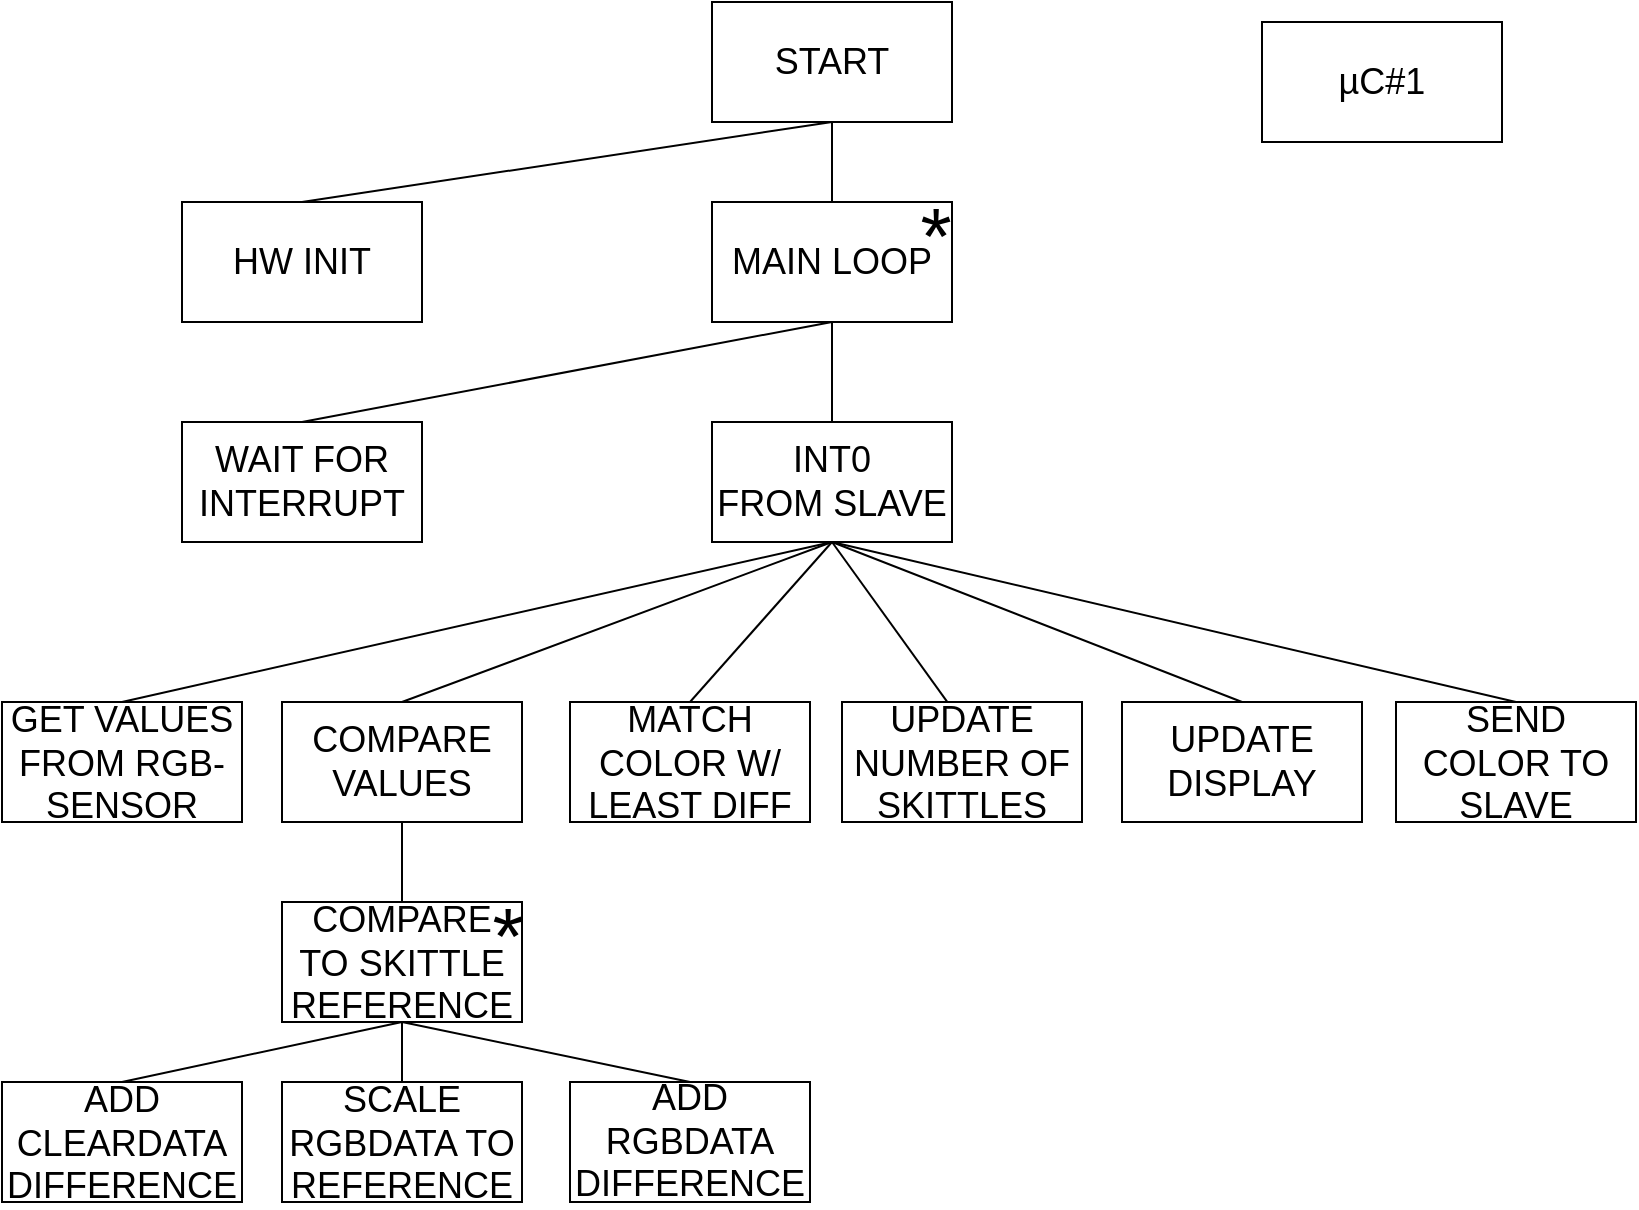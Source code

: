 <mxfile version="12.9.7" type="device"><diagram id="sflA7DugI64QDmzakysw" name="Page-1"><mxGraphModel dx="1038" dy="580" grid="1" gridSize="10" guides="1" tooltips="1" connect="1" arrows="1" fold="1" page="1" pageScale="1" pageWidth="827" pageHeight="1169" math="0" shadow="0"><root><mxCell id="0"/><mxCell id="1" parent="0"/><mxCell id="rbDvZmw4Ay185x8l5RZR-4" value="&lt;font style=&quot;font-size: 18px&quot;&gt;MAIN LOOP&lt;br&gt;&lt;/font&gt;" style="rounded=0;whiteSpace=wrap;html=1;" parent="1" vertex="1"><mxGeometry x="365" y="120" width="120" height="60" as="geometry"/></mxCell><mxCell id="8wykuuVi6_gRxZtVGWTu-1" value="&lt;font style=&quot;font-size: 18px&quot;&gt;µC#1&lt;/font&gt;" style="rounded=0;whiteSpace=wrap;html=1;" parent="1" vertex="1"><mxGeometry x="640" y="30" width="120" height="60" as="geometry"/></mxCell><mxCell id="8wykuuVi6_gRxZtVGWTu-2" value="&lt;font style=&quot;font-size: 18px&quot;&gt;INT0&lt;br&gt;FROM SLAVE&lt;br&gt;&lt;/font&gt;" style="rounded=0;whiteSpace=wrap;html=1;" parent="1" vertex="1"><mxGeometry x="365" y="230" width="120" height="60" as="geometry"/></mxCell><mxCell id="8wykuuVi6_gRxZtVGWTu-5" value="&lt;font style=&quot;font-size: 18px&quot;&gt;START&lt;br&gt;&lt;/font&gt;" style="rounded=0;whiteSpace=wrap;html=1;" parent="1" vertex="1"><mxGeometry x="365" y="20" width="120" height="60" as="geometry"/></mxCell><mxCell id="8wykuuVi6_gRxZtVGWTu-6" value="&lt;font style=&quot;font-size: 18px&quot;&gt;GET VALUES FROM RGB-SENSOR&lt;br&gt;&lt;/font&gt;" style="rounded=0;whiteSpace=wrap;html=1;spacingTop=1;" parent="1" vertex="1"><mxGeometry x="10" y="370" width="120" height="60" as="geometry"/></mxCell><mxCell id="8wykuuVi6_gRxZtVGWTu-7" value="&lt;font style=&quot;font-size: 18px&quot;&gt;HW INIT&lt;br&gt;&lt;/font&gt;" style="rounded=0;whiteSpace=wrap;html=1;" parent="1" vertex="1"><mxGeometry x="100" y="120" width="120" height="60" as="geometry"/></mxCell><mxCell id="8wykuuVi6_gRxZtVGWTu-8" value="&lt;font style=&quot;font-size: 18px&quot;&gt;COMPARE VALUES&lt;br&gt;&lt;/font&gt;" style="rounded=0;whiteSpace=wrap;html=1;" parent="1" vertex="1"><mxGeometry x="150" y="370" width="120" height="60" as="geometry"/></mxCell><mxCell id="8wykuuVi6_gRxZtVGWTu-9" value="" style="endArrow=none;html=1;exitX=0.5;exitY=0;exitDx=0;exitDy=0;entryX=0.5;entryY=1;entryDx=0;entryDy=0;" parent="1" source="8wykuuVi6_gRxZtVGWTu-6" target="8wykuuVi6_gRxZtVGWTu-2" edge="1"><mxGeometry width="50" height="50" relative="1" as="geometry"><mxPoint x="434" y="435" as="sourcePoint"/><mxPoint x="459" y="295" as="targetPoint"/></mxGeometry></mxCell><mxCell id="8wykuuVi6_gRxZtVGWTu-11" value="" style="endArrow=none;html=1;exitX=0.5;exitY=0;exitDx=0;exitDy=0;entryX=0.5;entryY=1;entryDx=0;entryDy=0;" parent="1" source="8wykuuVi6_gRxZtVGWTu-8" target="8wykuuVi6_gRxZtVGWTu-2" edge="1"><mxGeometry width="50" height="50" relative="1" as="geometry"><mxPoint x="434" y="435" as="sourcePoint"/><mxPoint x="459" y="295" as="targetPoint"/></mxGeometry></mxCell><mxCell id="8wykuuVi6_gRxZtVGWTu-13" value="&lt;font style=&quot;font-size: 18px&quot;&gt;SCALE RGBDATA TO REFERENCE&lt;br&gt;&lt;/font&gt;" style="rounded=0;whiteSpace=wrap;html=1;spacingTop=1;" parent="1" vertex="1"><mxGeometry x="150" y="560" width="120" height="60" as="geometry"/></mxCell><mxCell id="8wykuuVi6_gRxZtVGWTu-15" value="&lt;font style=&quot;font-size: 18px&quot;&gt;COMPARE TO SKITTLE REFERENCE&lt;br&gt;&lt;/font&gt;" style="rounded=0;whiteSpace=wrap;html=1;spacingTop=1;" parent="1" vertex="1"><mxGeometry x="150" y="470" width="120" height="60" as="geometry"/></mxCell><mxCell id="8wykuuVi6_gRxZtVGWTu-17" value="&lt;font style=&quot;font-size: 40px&quot;&gt;*&lt;/font&gt;" style="text;html=1;strokeColor=none;fillColor=none;align=center;verticalAlign=middle;whiteSpace=wrap;rounded=0;" parent="1" vertex="1"><mxGeometry x="243" y="476" width="40" height="20" as="geometry"/></mxCell><mxCell id="8wykuuVi6_gRxZtVGWTu-19" value="" style="endArrow=none;html=1;exitX=0.5;exitY=0;exitDx=0;exitDy=0;entryX=0.5;entryY=1;entryDx=0;entryDy=0;" parent="1" source="8wykuuVi6_gRxZtVGWTu-15" target="8wykuuVi6_gRxZtVGWTu-8" edge="1"><mxGeometry width="50" height="50" relative="1" as="geometry"><mxPoint x="477" y="430" as="sourcePoint"/><mxPoint x="527" y="380" as="targetPoint"/></mxGeometry></mxCell><mxCell id="8wykuuVi6_gRxZtVGWTu-21" value="&lt;font style=&quot;font-size: 18px&quot;&gt;ADD RGBDATA DIFFERENCE&lt;br&gt;&lt;/font&gt;" style="rounded=0;whiteSpace=wrap;html=1;" parent="1" vertex="1"><mxGeometry x="294" y="560" width="120" height="60" as="geometry"/></mxCell><mxCell id="8wykuuVi6_gRxZtVGWTu-22" value="" style="endArrow=none;html=1;exitX=0.5;exitY=0;exitDx=0;exitDy=0;entryX=0.5;entryY=1;entryDx=0;entryDy=0;" parent="1" source="8wykuuVi6_gRxZtVGWTu-13" target="8wykuuVi6_gRxZtVGWTu-15" edge="1"><mxGeometry width="50" height="50" relative="1" as="geometry"><mxPoint x="477" y="430" as="sourcePoint"/><mxPoint x="527" y="380" as="targetPoint"/></mxGeometry></mxCell><mxCell id="8wykuuVi6_gRxZtVGWTu-23" value="" style="endArrow=none;html=1;exitX=0.5;exitY=0;exitDx=0;exitDy=0;entryX=0.5;entryY=1;entryDx=0;entryDy=0;" parent="1" source="8wykuuVi6_gRxZtVGWTu-21" target="8wykuuVi6_gRxZtVGWTu-15" edge="1"><mxGeometry width="50" height="50" relative="1" as="geometry"><mxPoint x="477" y="430" as="sourcePoint"/><mxPoint x="350" y="540" as="targetPoint"/></mxGeometry></mxCell><mxCell id="8wykuuVi6_gRxZtVGWTu-24" value="&lt;font style=&quot;font-size: 18px&quot;&gt;MATCH COLOR W/ LEAST DIFF&lt;br&gt;&lt;/font&gt;" style="rounded=0;whiteSpace=wrap;html=1;spacingTop=1;" parent="1" vertex="1"><mxGeometry x="294" y="370" width="120" height="60" as="geometry"/></mxCell><mxCell id="8wykuuVi6_gRxZtVGWTu-26" value="&lt;font style=&quot;font-size: 18px&quot;&gt;SEND COLOR TO SLAVE&lt;br&gt;&lt;/font&gt;" style="rounded=0;whiteSpace=wrap;html=1;spacingTop=1;" parent="1" vertex="1"><mxGeometry x="707" y="370" width="120" height="60" as="geometry"/></mxCell><mxCell id="8wykuuVi6_gRxZtVGWTu-27" value="&lt;font style=&quot;font-size: 18px&quot;&gt;UPDATE DISPLAY&lt;br&gt;&lt;/font&gt;" style="rounded=0;whiteSpace=wrap;html=1;" parent="1" vertex="1"><mxGeometry x="570" y="370" width="120" height="60" as="geometry"/></mxCell><mxCell id="8wykuuVi6_gRxZtVGWTu-28" value="" style="endArrow=none;html=1;exitX=0.5;exitY=0;exitDx=0;exitDy=0;entryX=0.5;entryY=1;entryDx=0;entryDy=0;" parent="1" source="8wykuuVi6_gRxZtVGWTu-24" target="8wykuuVi6_gRxZtVGWTu-2" edge="1"><mxGeometry width="50" height="50" relative="1" as="geometry"><mxPoint x="434" y="435" as="sourcePoint"/><mxPoint x="459" y="295" as="targetPoint"/></mxGeometry></mxCell><mxCell id="8wykuuVi6_gRxZtVGWTu-29" value="" style="endArrow=none;html=1;exitX=0.5;exitY=0;exitDx=0;exitDy=0;entryX=0.5;entryY=1;entryDx=0;entryDy=0;" parent="1" source="8wykuuVi6_gRxZtVGWTu-27" target="8wykuuVi6_gRxZtVGWTu-2" edge="1"><mxGeometry width="50" height="50" relative="1" as="geometry"><mxPoint x="434" y="435" as="sourcePoint"/><mxPoint x="430" y="260" as="targetPoint"/></mxGeometry></mxCell><mxCell id="8wykuuVi6_gRxZtVGWTu-30" value="" style="endArrow=none;html=1;exitX=0.5;exitY=0;exitDx=0;exitDy=0;entryX=0.5;entryY=1;entryDx=0;entryDy=0;" parent="1" source="8wykuuVi6_gRxZtVGWTu-26" target="8wykuuVi6_gRxZtVGWTu-2" edge="1"><mxGeometry width="50" height="50" relative="1" as="geometry"><mxPoint x="434" y="435" as="sourcePoint"/><mxPoint x="454" y="295" as="targetPoint"/></mxGeometry></mxCell><mxCell id="8wykuuVi6_gRxZtVGWTu-36" value="" style="endArrow=none;html=1;entryX=0.5;entryY=1;entryDx=0;entryDy=0;exitX=0.5;exitY=0;exitDx=0;exitDy=0;" parent="1" source="8wykuuVi6_gRxZtVGWTu-7" target="8wykuuVi6_gRxZtVGWTu-5" edge="1"><mxGeometry width="50" height="50" relative="1" as="geometry"><mxPoint x="400" y="380" as="sourcePoint"/><mxPoint x="450" y="330" as="targetPoint"/></mxGeometry></mxCell><mxCell id="8wykuuVi6_gRxZtVGWTu-37" value="&lt;font style=&quot;font-size: 18px&quot;&gt;WAIT FOR INTERRUPT&lt;br&gt;&lt;/font&gt;" style="rounded=0;whiteSpace=wrap;html=1;" parent="1" vertex="1"><mxGeometry x="100" y="230" width="120" height="60" as="geometry"/></mxCell><mxCell id="8wykuuVi6_gRxZtVGWTu-39" value="&lt;font style=&quot;font-size: 40px&quot;&gt;*&lt;/font&gt;" style="text;html=1;strokeColor=none;fillColor=none;align=center;verticalAlign=middle;whiteSpace=wrap;rounded=0;" parent="1" vertex="1"><mxGeometry x="457" y="126" width="40" height="20" as="geometry"/></mxCell><mxCell id="8wykuuVi6_gRxZtVGWTu-40" value="" style="endArrow=none;html=1;entryX=0.5;entryY=1;entryDx=0;entryDy=0;exitX=0.44;exitY=0.003;exitDx=0;exitDy=0;exitPerimeter=0;" parent="1" source="rbDvZmw4Ay185x8l5RZR-10" target="8wykuuVi6_gRxZtVGWTu-2" edge="1"><mxGeometry width="50" height="50" relative="1" as="geometry"><mxPoint x="440" y="340" as="sourcePoint"/><mxPoint x="527" y="280" as="targetPoint"/></mxGeometry></mxCell><mxCell id="8wykuuVi6_gRxZtVGWTu-41" value="" style="endArrow=none;html=1;exitX=0.5;exitY=0;exitDx=0;exitDy=0;entryX=0.5;entryY=1;entryDx=0;entryDy=0;" parent="1" source="8wykuuVi6_gRxZtVGWTu-2" target="rbDvZmw4Ay185x8l5RZR-4" edge="1"><mxGeometry width="50" height="50" relative="1" as="geometry"><mxPoint x="320" y="270" as="sourcePoint"/><mxPoint x="490" y="140" as="targetPoint"/></mxGeometry></mxCell><mxCell id="8wykuuVi6_gRxZtVGWTu-43" value="" style="endArrow=none;html=1;exitX=0.5;exitY=0;exitDx=0;exitDy=0;entryX=0.5;entryY=1;entryDx=0;entryDy=0;" parent="1" source="8wykuuVi6_gRxZtVGWTu-37" target="rbDvZmw4Ay185x8l5RZR-4" edge="1"><mxGeometry width="50" height="50" relative="1" as="geometry"><mxPoint x="500" y="90" as="sourcePoint"/><mxPoint x="500" y="50" as="targetPoint"/></mxGeometry></mxCell><mxCell id="rbDvZmw4Ay185x8l5RZR-7" value="" style="endArrow=none;html=1;exitX=0.5;exitY=0;exitDx=0;exitDy=0;entryX=0.5;entryY=1;entryDx=0;entryDy=0;" parent="1" source="rbDvZmw4Ay185x8l5RZR-4" target="8wykuuVi6_gRxZtVGWTu-5" edge="1"><mxGeometry width="50" height="50" relative="1" as="geometry"><mxPoint x="390" y="370" as="sourcePoint"/><mxPoint x="440" y="320" as="targetPoint"/></mxGeometry></mxCell><mxCell id="rbDvZmw4Ay185x8l5RZR-10" value="&lt;font style=&quot;font-size: 18px&quot;&gt;UPDATE NUMBER OF SKITTLES&lt;br&gt;&lt;/font&gt;" style="rounded=0;whiteSpace=wrap;html=1;spacingTop=1;" parent="1" vertex="1"><mxGeometry x="430" y="370" width="120" height="60" as="geometry"/></mxCell><mxCell id="_9S-bOFCQFB0RWYLNb_E-1" value="&lt;font style=&quot;font-size: 18px&quot;&gt;ADD CLEARDATA DIFFERENCE&lt;br&gt;&lt;/font&gt;" style="rounded=0;whiteSpace=wrap;html=1;spacingTop=1;" vertex="1" parent="1"><mxGeometry x="10" y="560" width="120" height="60" as="geometry"/></mxCell><mxCell id="_9S-bOFCQFB0RWYLNb_E-2" value="" style="endArrow=none;html=1;exitX=0.5;exitY=0;exitDx=0;exitDy=0;entryX=0.5;entryY=1;entryDx=0;entryDy=0;" edge="1" parent="1" source="_9S-bOFCQFB0RWYLNb_E-1" target="8wykuuVi6_gRxZtVGWTu-15"><mxGeometry width="50" height="50" relative="1" as="geometry"><mxPoint x="390" y="420" as="sourcePoint"/><mxPoint x="440" y="370" as="targetPoint"/></mxGeometry></mxCell></root></mxGraphModel></diagram></mxfile>